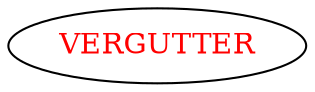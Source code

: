 digraph dependencyGraph {
 concentrate=true;
 ranksep="2.0";
 rankdir="LR"; 
 splines="ortho";
"VERGUTTER" [fontcolor="red"];
}